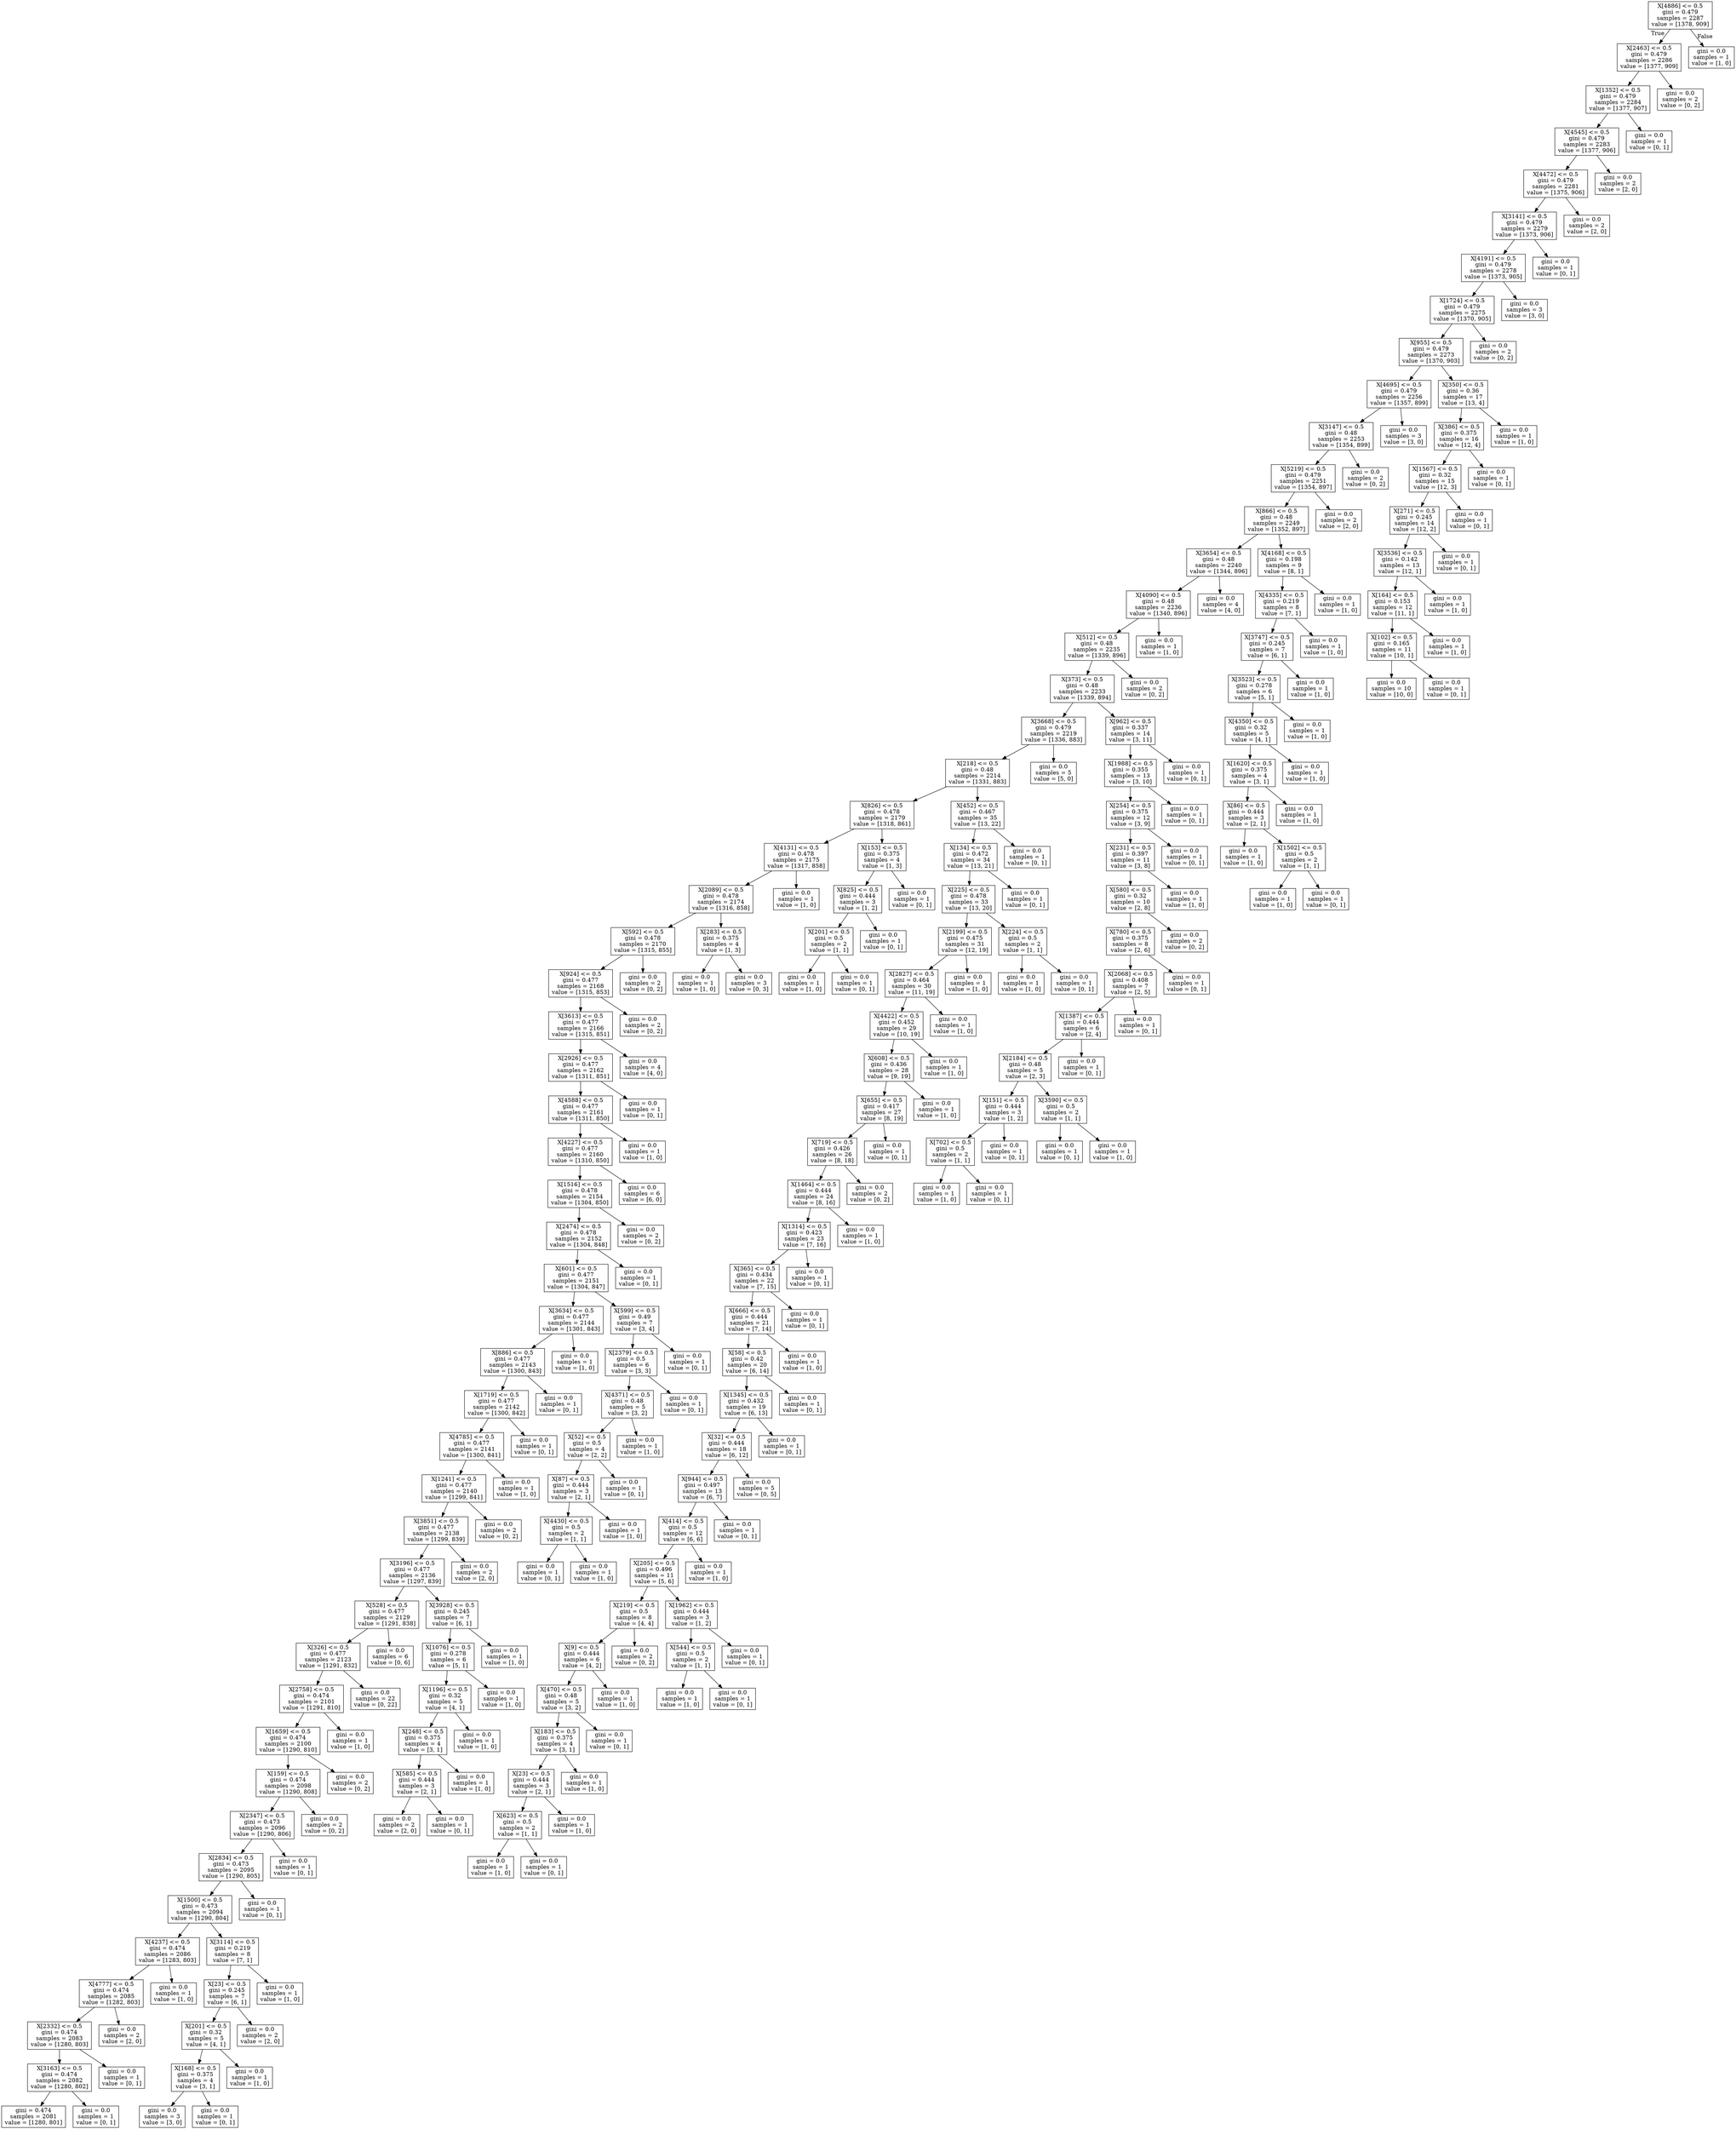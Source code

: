 digraph Tree {
node [shape=box] ;
0 [label="X[4886] <= 0.5\ngini = 0.479\nsamples = 2287\nvalue = [1378, 909]"] ;
1 [label="X[2463] <= 0.5\ngini = 0.479\nsamples = 2286\nvalue = [1377, 909]"] ;
0 -> 1 [labeldistance=2.5, labelangle=45, headlabel="True"] ;
2 [label="X[1352] <= 0.5\ngini = 0.479\nsamples = 2284\nvalue = [1377, 907]"] ;
1 -> 2 ;
3 [label="X[4545] <= 0.5\ngini = 0.479\nsamples = 2283\nvalue = [1377, 906]"] ;
2 -> 3 ;
4 [label="X[4472] <= 0.5\ngini = 0.479\nsamples = 2281\nvalue = [1375, 906]"] ;
3 -> 4 ;
5 [label="X[3141] <= 0.5\ngini = 0.479\nsamples = 2279\nvalue = [1373, 906]"] ;
4 -> 5 ;
6 [label="X[4191] <= 0.5\ngini = 0.479\nsamples = 2278\nvalue = [1373, 905]"] ;
5 -> 6 ;
7 [label="X[1724] <= 0.5\ngini = 0.479\nsamples = 2275\nvalue = [1370, 905]"] ;
6 -> 7 ;
8 [label="X[955] <= 0.5\ngini = 0.479\nsamples = 2273\nvalue = [1370, 903]"] ;
7 -> 8 ;
9 [label="X[4695] <= 0.5\ngini = 0.479\nsamples = 2256\nvalue = [1357, 899]"] ;
8 -> 9 ;
10 [label="X[3147] <= 0.5\ngini = 0.48\nsamples = 2253\nvalue = [1354, 899]"] ;
9 -> 10 ;
11 [label="X[5219] <= 0.5\ngini = 0.479\nsamples = 2251\nvalue = [1354, 897]"] ;
10 -> 11 ;
12 [label="X[866] <= 0.5\ngini = 0.48\nsamples = 2249\nvalue = [1352, 897]"] ;
11 -> 12 ;
13 [label="X[3654] <= 0.5\ngini = 0.48\nsamples = 2240\nvalue = [1344, 896]"] ;
12 -> 13 ;
14 [label="X[4090] <= 0.5\ngini = 0.48\nsamples = 2236\nvalue = [1340, 896]"] ;
13 -> 14 ;
15 [label="X[512] <= 0.5\ngini = 0.48\nsamples = 2235\nvalue = [1339, 896]"] ;
14 -> 15 ;
16 [label="X[373] <= 0.5\ngini = 0.48\nsamples = 2233\nvalue = [1339, 894]"] ;
15 -> 16 ;
17 [label="X[3668] <= 0.5\ngini = 0.479\nsamples = 2219\nvalue = [1336, 883]"] ;
16 -> 17 ;
18 [label="X[218] <= 0.5\ngini = 0.48\nsamples = 2214\nvalue = [1331, 883]"] ;
17 -> 18 ;
19 [label="X[826] <= 0.5\ngini = 0.478\nsamples = 2179\nvalue = [1318, 861]"] ;
18 -> 19 ;
20 [label="X[4131] <= 0.5\ngini = 0.478\nsamples = 2175\nvalue = [1317, 858]"] ;
19 -> 20 ;
21 [label="X[2089] <= 0.5\ngini = 0.478\nsamples = 2174\nvalue = [1316, 858]"] ;
20 -> 21 ;
22 [label="X[592] <= 0.5\ngini = 0.478\nsamples = 2170\nvalue = [1315, 855]"] ;
21 -> 22 ;
23 [label="X[924] <= 0.5\ngini = 0.477\nsamples = 2168\nvalue = [1315, 853]"] ;
22 -> 23 ;
24 [label="X[3613] <= 0.5\ngini = 0.477\nsamples = 2166\nvalue = [1315, 851]"] ;
23 -> 24 ;
25 [label="X[2926] <= 0.5\ngini = 0.477\nsamples = 2162\nvalue = [1311, 851]"] ;
24 -> 25 ;
26 [label="X[4588] <= 0.5\ngini = 0.477\nsamples = 2161\nvalue = [1311, 850]"] ;
25 -> 26 ;
27 [label="X[4227] <= 0.5\ngini = 0.477\nsamples = 2160\nvalue = [1310, 850]"] ;
26 -> 27 ;
28 [label="X[1516] <= 0.5\ngini = 0.478\nsamples = 2154\nvalue = [1304, 850]"] ;
27 -> 28 ;
29 [label="X[2474] <= 0.5\ngini = 0.478\nsamples = 2152\nvalue = [1304, 848]"] ;
28 -> 29 ;
30 [label="X[601] <= 0.5\ngini = 0.477\nsamples = 2151\nvalue = [1304, 847]"] ;
29 -> 30 ;
31 [label="X[3634] <= 0.5\ngini = 0.477\nsamples = 2144\nvalue = [1301, 843]"] ;
30 -> 31 ;
32 [label="X[886] <= 0.5\ngini = 0.477\nsamples = 2143\nvalue = [1300, 843]"] ;
31 -> 32 ;
33 [label="X[1719] <= 0.5\ngini = 0.477\nsamples = 2142\nvalue = [1300, 842]"] ;
32 -> 33 ;
34 [label="X[4785] <= 0.5\ngini = 0.477\nsamples = 2141\nvalue = [1300, 841]"] ;
33 -> 34 ;
35 [label="X[1241] <= 0.5\ngini = 0.477\nsamples = 2140\nvalue = [1299, 841]"] ;
34 -> 35 ;
36 [label="X[3851] <= 0.5\ngini = 0.477\nsamples = 2138\nvalue = [1299, 839]"] ;
35 -> 36 ;
37 [label="X[3196] <= 0.5\ngini = 0.477\nsamples = 2136\nvalue = [1297, 839]"] ;
36 -> 37 ;
38 [label="X[528] <= 0.5\ngini = 0.477\nsamples = 2129\nvalue = [1291, 838]"] ;
37 -> 38 ;
39 [label="X[326] <= 0.5\ngini = 0.477\nsamples = 2123\nvalue = [1291, 832]"] ;
38 -> 39 ;
40 [label="X[2758] <= 0.5\ngini = 0.474\nsamples = 2101\nvalue = [1291, 810]"] ;
39 -> 40 ;
41 [label="X[1659] <= 0.5\ngini = 0.474\nsamples = 2100\nvalue = [1290, 810]"] ;
40 -> 41 ;
42 [label="X[159] <= 0.5\ngini = 0.474\nsamples = 2098\nvalue = [1290, 808]"] ;
41 -> 42 ;
43 [label="X[2347] <= 0.5\ngini = 0.473\nsamples = 2096\nvalue = [1290, 806]"] ;
42 -> 43 ;
44 [label="X[2834] <= 0.5\ngini = 0.473\nsamples = 2095\nvalue = [1290, 805]"] ;
43 -> 44 ;
45 [label="X[1500] <= 0.5\ngini = 0.473\nsamples = 2094\nvalue = [1290, 804]"] ;
44 -> 45 ;
46 [label="X[4237] <= 0.5\ngini = 0.474\nsamples = 2086\nvalue = [1283, 803]"] ;
45 -> 46 ;
47 [label="X[4777] <= 0.5\ngini = 0.474\nsamples = 2085\nvalue = [1282, 803]"] ;
46 -> 47 ;
48 [label="X[2332] <= 0.5\ngini = 0.474\nsamples = 2083\nvalue = [1280, 803]"] ;
47 -> 48 ;
49 [label="X[3163] <= 0.5\ngini = 0.474\nsamples = 2082\nvalue = [1280, 802]"] ;
48 -> 49 ;
50 [label="gini = 0.474\nsamples = 2081\nvalue = [1280, 801]"] ;
49 -> 50 ;
51 [label="gini = 0.0\nsamples = 1\nvalue = [0, 1]"] ;
49 -> 51 ;
52 [label="gini = 0.0\nsamples = 1\nvalue = [0, 1]"] ;
48 -> 52 ;
53 [label="gini = 0.0\nsamples = 2\nvalue = [2, 0]"] ;
47 -> 53 ;
54 [label="gini = 0.0\nsamples = 1\nvalue = [1, 0]"] ;
46 -> 54 ;
55 [label="X[3114] <= 0.5\ngini = 0.219\nsamples = 8\nvalue = [7, 1]"] ;
45 -> 55 ;
56 [label="X[23] <= 0.5\ngini = 0.245\nsamples = 7\nvalue = [6, 1]"] ;
55 -> 56 ;
57 [label="X[201] <= 0.5\ngini = 0.32\nsamples = 5\nvalue = [4, 1]"] ;
56 -> 57 ;
58 [label="X[168] <= 0.5\ngini = 0.375\nsamples = 4\nvalue = [3, 1]"] ;
57 -> 58 ;
59 [label="gini = 0.0\nsamples = 3\nvalue = [3, 0]"] ;
58 -> 59 ;
60 [label="gini = 0.0\nsamples = 1\nvalue = [0, 1]"] ;
58 -> 60 ;
61 [label="gini = 0.0\nsamples = 1\nvalue = [1, 0]"] ;
57 -> 61 ;
62 [label="gini = 0.0\nsamples = 2\nvalue = [2, 0]"] ;
56 -> 62 ;
63 [label="gini = 0.0\nsamples = 1\nvalue = [1, 0]"] ;
55 -> 63 ;
64 [label="gini = 0.0\nsamples = 1\nvalue = [0, 1]"] ;
44 -> 64 ;
65 [label="gini = 0.0\nsamples = 1\nvalue = [0, 1]"] ;
43 -> 65 ;
66 [label="gini = 0.0\nsamples = 2\nvalue = [0, 2]"] ;
42 -> 66 ;
67 [label="gini = 0.0\nsamples = 2\nvalue = [0, 2]"] ;
41 -> 67 ;
68 [label="gini = 0.0\nsamples = 1\nvalue = [1, 0]"] ;
40 -> 68 ;
69 [label="gini = 0.0\nsamples = 22\nvalue = [0, 22]"] ;
39 -> 69 ;
70 [label="gini = 0.0\nsamples = 6\nvalue = [0, 6]"] ;
38 -> 70 ;
71 [label="X[3928] <= 0.5\ngini = 0.245\nsamples = 7\nvalue = [6, 1]"] ;
37 -> 71 ;
72 [label="X[1076] <= 0.5\ngini = 0.278\nsamples = 6\nvalue = [5, 1]"] ;
71 -> 72 ;
73 [label="X[1196] <= 0.5\ngini = 0.32\nsamples = 5\nvalue = [4, 1]"] ;
72 -> 73 ;
74 [label="X[248] <= 0.5\ngini = 0.375\nsamples = 4\nvalue = [3, 1]"] ;
73 -> 74 ;
75 [label="X[585] <= 0.5\ngini = 0.444\nsamples = 3\nvalue = [2, 1]"] ;
74 -> 75 ;
76 [label="gini = 0.0\nsamples = 2\nvalue = [2, 0]"] ;
75 -> 76 ;
77 [label="gini = 0.0\nsamples = 1\nvalue = [0, 1]"] ;
75 -> 77 ;
78 [label="gini = 0.0\nsamples = 1\nvalue = [1, 0]"] ;
74 -> 78 ;
79 [label="gini = 0.0\nsamples = 1\nvalue = [1, 0]"] ;
73 -> 79 ;
80 [label="gini = 0.0\nsamples = 1\nvalue = [1, 0]"] ;
72 -> 80 ;
81 [label="gini = 0.0\nsamples = 1\nvalue = [1, 0]"] ;
71 -> 81 ;
82 [label="gini = 0.0\nsamples = 2\nvalue = [2, 0]"] ;
36 -> 82 ;
83 [label="gini = 0.0\nsamples = 2\nvalue = [0, 2]"] ;
35 -> 83 ;
84 [label="gini = 0.0\nsamples = 1\nvalue = [1, 0]"] ;
34 -> 84 ;
85 [label="gini = 0.0\nsamples = 1\nvalue = [0, 1]"] ;
33 -> 85 ;
86 [label="gini = 0.0\nsamples = 1\nvalue = [0, 1]"] ;
32 -> 86 ;
87 [label="gini = 0.0\nsamples = 1\nvalue = [1, 0]"] ;
31 -> 87 ;
88 [label="X[599] <= 0.5\ngini = 0.49\nsamples = 7\nvalue = [3, 4]"] ;
30 -> 88 ;
89 [label="X[2379] <= 0.5\ngini = 0.5\nsamples = 6\nvalue = [3, 3]"] ;
88 -> 89 ;
90 [label="X[4371] <= 0.5\ngini = 0.48\nsamples = 5\nvalue = [3, 2]"] ;
89 -> 90 ;
91 [label="X[52] <= 0.5\ngini = 0.5\nsamples = 4\nvalue = [2, 2]"] ;
90 -> 91 ;
92 [label="X[87] <= 0.5\ngini = 0.444\nsamples = 3\nvalue = [2, 1]"] ;
91 -> 92 ;
93 [label="X[4430] <= 0.5\ngini = 0.5\nsamples = 2\nvalue = [1, 1]"] ;
92 -> 93 ;
94 [label="gini = 0.0\nsamples = 1\nvalue = [0, 1]"] ;
93 -> 94 ;
95 [label="gini = 0.0\nsamples = 1\nvalue = [1, 0]"] ;
93 -> 95 ;
96 [label="gini = 0.0\nsamples = 1\nvalue = [1, 0]"] ;
92 -> 96 ;
97 [label="gini = 0.0\nsamples = 1\nvalue = [0, 1]"] ;
91 -> 97 ;
98 [label="gini = 0.0\nsamples = 1\nvalue = [1, 0]"] ;
90 -> 98 ;
99 [label="gini = 0.0\nsamples = 1\nvalue = [0, 1]"] ;
89 -> 99 ;
100 [label="gini = 0.0\nsamples = 1\nvalue = [0, 1]"] ;
88 -> 100 ;
101 [label="gini = 0.0\nsamples = 1\nvalue = [0, 1]"] ;
29 -> 101 ;
102 [label="gini = 0.0\nsamples = 2\nvalue = [0, 2]"] ;
28 -> 102 ;
103 [label="gini = 0.0\nsamples = 6\nvalue = [6, 0]"] ;
27 -> 103 ;
104 [label="gini = 0.0\nsamples = 1\nvalue = [1, 0]"] ;
26 -> 104 ;
105 [label="gini = 0.0\nsamples = 1\nvalue = [0, 1]"] ;
25 -> 105 ;
106 [label="gini = 0.0\nsamples = 4\nvalue = [4, 0]"] ;
24 -> 106 ;
107 [label="gini = 0.0\nsamples = 2\nvalue = [0, 2]"] ;
23 -> 107 ;
108 [label="gini = 0.0\nsamples = 2\nvalue = [0, 2]"] ;
22 -> 108 ;
109 [label="X[283] <= 0.5\ngini = 0.375\nsamples = 4\nvalue = [1, 3]"] ;
21 -> 109 ;
110 [label="gini = 0.0\nsamples = 1\nvalue = [1, 0]"] ;
109 -> 110 ;
111 [label="gini = 0.0\nsamples = 3\nvalue = [0, 3]"] ;
109 -> 111 ;
112 [label="gini = 0.0\nsamples = 1\nvalue = [1, 0]"] ;
20 -> 112 ;
113 [label="X[153] <= 0.5\ngini = 0.375\nsamples = 4\nvalue = [1, 3]"] ;
19 -> 113 ;
114 [label="X[825] <= 0.5\ngini = 0.444\nsamples = 3\nvalue = [1, 2]"] ;
113 -> 114 ;
115 [label="X[201] <= 0.5\ngini = 0.5\nsamples = 2\nvalue = [1, 1]"] ;
114 -> 115 ;
116 [label="gini = 0.0\nsamples = 1\nvalue = [1, 0]"] ;
115 -> 116 ;
117 [label="gini = 0.0\nsamples = 1\nvalue = [0, 1]"] ;
115 -> 117 ;
118 [label="gini = 0.0\nsamples = 1\nvalue = [0, 1]"] ;
114 -> 118 ;
119 [label="gini = 0.0\nsamples = 1\nvalue = [0, 1]"] ;
113 -> 119 ;
120 [label="X[452] <= 0.5\ngini = 0.467\nsamples = 35\nvalue = [13, 22]"] ;
18 -> 120 ;
121 [label="X[134] <= 0.5\ngini = 0.472\nsamples = 34\nvalue = [13, 21]"] ;
120 -> 121 ;
122 [label="X[225] <= 0.5\ngini = 0.478\nsamples = 33\nvalue = [13, 20]"] ;
121 -> 122 ;
123 [label="X[2199] <= 0.5\ngini = 0.475\nsamples = 31\nvalue = [12, 19]"] ;
122 -> 123 ;
124 [label="X[2827] <= 0.5\ngini = 0.464\nsamples = 30\nvalue = [11, 19]"] ;
123 -> 124 ;
125 [label="X[4422] <= 0.5\ngini = 0.452\nsamples = 29\nvalue = [10, 19]"] ;
124 -> 125 ;
126 [label="X[608] <= 0.5\ngini = 0.436\nsamples = 28\nvalue = [9, 19]"] ;
125 -> 126 ;
127 [label="X[655] <= 0.5\ngini = 0.417\nsamples = 27\nvalue = [8, 19]"] ;
126 -> 127 ;
128 [label="X[719] <= 0.5\ngini = 0.426\nsamples = 26\nvalue = [8, 18]"] ;
127 -> 128 ;
129 [label="X[1464] <= 0.5\ngini = 0.444\nsamples = 24\nvalue = [8, 16]"] ;
128 -> 129 ;
130 [label="X[1314] <= 0.5\ngini = 0.423\nsamples = 23\nvalue = [7, 16]"] ;
129 -> 130 ;
131 [label="X[365] <= 0.5\ngini = 0.434\nsamples = 22\nvalue = [7, 15]"] ;
130 -> 131 ;
132 [label="X[666] <= 0.5\ngini = 0.444\nsamples = 21\nvalue = [7, 14]"] ;
131 -> 132 ;
133 [label="X[58] <= 0.5\ngini = 0.42\nsamples = 20\nvalue = [6, 14]"] ;
132 -> 133 ;
134 [label="X[1345] <= 0.5\ngini = 0.432\nsamples = 19\nvalue = [6, 13]"] ;
133 -> 134 ;
135 [label="X[32] <= 0.5\ngini = 0.444\nsamples = 18\nvalue = [6, 12]"] ;
134 -> 135 ;
136 [label="X[944] <= 0.5\ngini = 0.497\nsamples = 13\nvalue = [6, 7]"] ;
135 -> 136 ;
137 [label="X[414] <= 0.5\ngini = 0.5\nsamples = 12\nvalue = [6, 6]"] ;
136 -> 137 ;
138 [label="X[205] <= 0.5\ngini = 0.496\nsamples = 11\nvalue = [5, 6]"] ;
137 -> 138 ;
139 [label="X[219] <= 0.5\ngini = 0.5\nsamples = 8\nvalue = [4, 4]"] ;
138 -> 139 ;
140 [label="X[9] <= 0.5\ngini = 0.444\nsamples = 6\nvalue = [4, 2]"] ;
139 -> 140 ;
141 [label="X[470] <= 0.5\ngini = 0.48\nsamples = 5\nvalue = [3, 2]"] ;
140 -> 141 ;
142 [label="X[183] <= 0.5\ngini = 0.375\nsamples = 4\nvalue = [3, 1]"] ;
141 -> 142 ;
143 [label="X[23] <= 0.5\ngini = 0.444\nsamples = 3\nvalue = [2, 1]"] ;
142 -> 143 ;
144 [label="X[623] <= 0.5\ngini = 0.5\nsamples = 2\nvalue = [1, 1]"] ;
143 -> 144 ;
145 [label="gini = 0.0\nsamples = 1\nvalue = [1, 0]"] ;
144 -> 145 ;
146 [label="gini = 0.0\nsamples = 1\nvalue = [0, 1]"] ;
144 -> 146 ;
147 [label="gini = 0.0\nsamples = 1\nvalue = [1, 0]"] ;
143 -> 147 ;
148 [label="gini = 0.0\nsamples = 1\nvalue = [1, 0]"] ;
142 -> 148 ;
149 [label="gini = 0.0\nsamples = 1\nvalue = [0, 1]"] ;
141 -> 149 ;
150 [label="gini = 0.0\nsamples = 1\nvalue = [1, 0]"] ;
140 -> 150 ;
151 [label="gini = 0.0\nsamples = 2\nvalue = [0, 2]"] ;
139 -> 151 ;
152 [label="X[1962] <= 0.5\ngini = 0.444\nsamples = 3\nvalue = [1, 2]"] ;
138 -> 152 ;
153 [label="X[544] <= 0.5\ngini = 0.5\nsamples = 2\nvalue = [1, 1]"] ;
152 -> 153 ;
154 [label="gini = 0.0\nsamples = 1\nvalue = [1, 0]"] ;
153 -> 154 ;
155 [label="gini = 0.0\nsamples = 1\nvalue = [0, 1]"] ;
153 -> 155 ;
156 [label="gini = 0.0\nsamples = 1\nvalue = [0, 1]"] ;
152 -> 156 ;
157 [label="gini = 0.0\nsamples = 1\nvalue = [1, 0]"] ;
137 -> 157 ;
158 [label="gini = 0.0\nsamples = 1\nvalue = [0, 1]"] ;
136 -> 158 ;
159 [label="gini = 0.0\nsamples = 5\nvalue = [0, 5]"] ;
135 -> 159 ;
160 [label="gini = 0.0\nsamples = 1\nvalue = [0, 1]"] ;
134 -> 160 ;
161 [label="gini = 0.0\nsamples = 1\nvalue = [0, 1]"] ;
133 -> 161 ;
162 [label="gini = 0.0\nsamples = 1\nvalue = [1, 0]"] ;
132 -> 162 ;
163 [label="gini = 0.0\nsamples = 1\nvalue = [0, 1]"] ;
131 -> 163 ;
164 [label="gini = 0.0\nsamples = 1\nvalue = [0, 1]"] ;
130 -> 164 ;
165 [label="gini = 0.0\nsamples = 1\nvalue = [1, 0]"] ;
129 -> 165 ;
166 [label="gini = 0.0\nsamples = 2\nvalue = [0, 2]"] ;
128 -> 166 ;
167 [label="gini = 0.0\nsamples = 1\nvalue = [0, 1]"] ;
127 -> 167 ;
168 [label="gini = 0.0\nsamples = 1\nvalue = [1, 0]"] ;
126 -> 168 ;
169 [label="gini = 0.0\nsamples = 1\nvalue = [1, 0]"] ;
125 -> 169 ;
170 [label="gini = 0.0\nsamples = 1\nvalue = [1, 0]"] ;
124 -> 170 ;
171 [label="gini = 0.0\nsamples = 1\nvalue = [1, 0]"] ;
123 -> 171 ;
172 [label="X[224] <= 0.5\ngini = 0.5\nsamples = 2\nvalue = [1, 1]"] ;
122 -> 172 ;
173 [label="gini = 0.0\nsamples = 1\nvalue = [1, 0]"] ;
172 -> 173 ;
174 [label="gini = 0.0\nsamples = 1\nvalue = [0, 1]"] ;
172 -> 174 ;
175 [label="gini = 0.0\nsamples = 1\nvalue = [0, 1]"] ;
121 -> 175 ;
176 [label="gini = 0.0\nsamples = 1\nvalue = [0, 1]"] ;
120 -> 176 ;
177 [label="gini = 0.0\nsamples = 5\nvalue = [5, 0]"] ;
17 -> 177 ;
178 [label="X[962] <= 0.5\ngini = 0.337\nsamples = 14\nvalue = [3, 11]"] ;
16 -> 178 ;
179 [label="X[1988] <= 0.5\ngini = 0.355\nsamples = 13\nvalue = [3, 10]"] ;
178 -> 179 ;
180 [label="X[254] <= 0.5\ngini = 0.375\nsamples = 12\nvalue = [3, 9]"] ;
179 -> 180 ;
181 [label="X[231] <= 0.5\ngini = 0.397\nsamples = 11\nvalue = [3, 8]"] ;
180 -> 181 ;
182 [label="X[580] <= 0.5\ngini = 0.32\nsamples = 10\nvalue = [2, 8]"] ;
181 -> 182 ;
183 [label="X[780] <= 0.5\ngini = 0.375\nsamples = 8\nvalue = [2, 6]"] ;
182 -> 183 ;
184 [label="X[2068] <= 0.5\ngini = 0.408\nsamples = 7\nvalue = [2, 5]"] ;
183 -> 184 ;
185 [label="X[1387] <= 0.5\ngini = 0.444\nsamples = 6\nvalue = [2, 4]"] ;
184 -> 185 ;
186 [label="X[2184] <= 0.5\ngini = 0.48\nsamples = 5\nvalue = [2, 3]"] ;
185 -> 186 ;
187 [label="X[151] <= 0.5\ngini = 0.444\nsamples = 3\nvalue = [1, 2]"] ;
186 -> 187 ;
188 [label="X[702] <= 0.5\ngini = 0.5\nsamples = 2\nvalue = [1, 1]"] ;
187 -> 188 ;
189 [label="gini = 0.0\nsamples = 1\nvalue = [1, 0]"] ;
188 -> 189 ;
190 [label="gini = 0.0\nsamples = 1\nvalue = [0, 1]"] ;
188 -> 190 ;
191 [label="gini = 0.0\nsamples = 1\nvalue = [0, 1]"] ;
187 -> 191 ;
192 [label="X[3590] <= 0.5\ngini = 0.5\nsamples = 2\nvalue = [1, 1]"] ;
186 -> 192 ;
193 [label="gini = 0.0\nsamples = 1\nvalue = [0, 1]"] ;
192 -> 193 ;
194 [label="gini = 0.0\nsamples = 1\nvalue = [1, 0]"] ;
192 -> 194 ;
195 [label="gini = 0.0\nsamples = 1\nvalue = [0, 1]"] ;
185 -> 195 ;
196 [label="gini = 0.0\nsamples = 1\nvalue = [0, 1]"] ;
184 -> 196 ;
197 [label="gini = 0.0\nsamples = 1\nvalue = [0, 1]"] ;
183 -> 197 ;
198 [label="gini = 0.0\nsamples = 2\nvalue = [0, 2]"] ;
182 -> 198 ;
199 [label="gini = 0.0\nsamples = 1\nvalue = [1, 0]"] ;
181 -> 199 ;
200 [label="gini = 0.0\nsamples = 1\nvalue = [0, 1]"] ;
180 -> 200 ;
201 [label="gini = 0.0\nsamples = 1\nvalue = [0, 1]"] ;
179 -> 201 ;
202 [label="gini = 0.0\nsamples = 1\nvalue = [0, 1]"] ;
178 -> 202 ;
203 [label="gini = 0.0\nsamples = 2\nvalue = [0, 2]"] ;
15 -> 203 ;
204 [label="gini = 0.0\nsamples = 1\nvalue = [1, 0]"] ;
14 -> 204 ;
205 [label="gini = 0.0\nsamples = 4\nvalue = [4, 0]"] ;
13 -> 205 ;
206 [label="X[4168] <= 0.5\ngini = 0.198\nsamples = 9\nvalue = [8, 1]"] ;
12 -> 206 ;
207 [label="X[4335] <= 0.5\ngini = 0.219\nsamples = 8\nvalue = [7, 1]"] ;
206 -> 207 ;
208 [label="X[3747] <= 0.5\ngini = 0.245\nsamples = 7\nvalue = [6, 1]"] ;
207 -> 208 ;
209 [label="X[3523] <= 0.5\ngini = 0.278\nsamples = 6\nvalue = [5, 1]"] ;
208 -> 209 ;
210 [label="X[4350] <= 0.5\ngini = 0.32\nsamples = 5\nvalue = [4, 1]"] ;
209 -> 210 ;
211 [label="X[1620] <= 0.5\ngini = 0.375\nsamples = 4\nvalue = [3, 1]"] ;
210 -> 211 ;
212 [label="X[86] <= 0.5\ngini = 0.444\nsamples = 3\nvalue = [2, 1]"] ;
211 -> 212 ;
213 [label="gini = 0.0\nsamples = 1\nvalue = [1, 0]"] ;
212 -> 213 ;
214 [label="X[1502] <= 0.5\ngini = 0.5\nsamples = 2\nvalue = [1, 1]"] ;
212 -> 214 ;
215 [label="gini = 0.0\nsamples = 1\nvalue = [1, 0]"] ;
214 -> 215 ;
216 [label="gini = 0.0\nsamples = 1\nvalue = [0, 1]"] ;
214 -> 216 ;
217 [label="gini = 0.0\nsamples = 1\nvalue = [1, 0]"] ;
211 -> 217 ;
218 [label="gini = 0.0\nsamples = 1\nvalue = [1, 0]"] ;
210 -> 218 ;
219 [label="gini = 0.0\nsamples = 1\nvalue = [1, 0]"] ;
209 -> 219 ;
220 [label="gini = 0.0\nsamples = 1\nvalue = [1, 0]"] ;
208 -> 220 ;
221 [label="gini = 0.0\nsamples = 1\nvalue = [1, 0]"] ;
207 -> 221 ;
222 [label="gini = 0.0\nsamples = 1\nvalue = [1, 0]"] ;
206 -> 222 ;
223 [label="gini = 0.0\nsamples = 2\nvalue = [2, 0]"] ;
11 -> 223 ;
224 [label="gini = 0.0\nsamples = 2\nvalue = [0, 2]"] ;
10 -> 224 ;
225 [label="gini = 0.0\nsamples = 3\nvalue = [3, 0]"] ;
9 -> 225 ;
226 [label="X[350] <= 0.5\ngini = 0.36\nsamples = 17\nvalue = [13, 4]"] ;
8 -> 226 ;
227 [label="X[386] <= 0.5\ngini = 0.375\nsamples = 16\nvalue = [12, 4]"] ;
226 -> 227 ;
228 [label="X[1567] <= 0.5\ngini = 0.32\nsamples = 15\nvalue = [12, 3]"] ;
227 -> 228 ;
229 [label="X[271] <= 0.5\ngini = 0.245\nsamples = 14\nvalue = [12, 2]"] ;
228 -> 229 ;
230 [label="X[3536] <= 0.5\ngini = 0.142\nsamples = 13\nvalue = [12, 1]"] ;
229 -> 230 ;
231 [label="X[164] <= 0.5\ngini = 0.153\nsamples = 12\nvalue = [11, 1]"] ;
230 -> 231 ;
232 [label="X[102] <= 0.5\ngini = 0.165\nsamples = 11\nvalue = [10, 1]"] ;
231 -> 232 ;
233 [label="gini = 0.0\nsamples = 10\nvalue = [10, 0]"] ;
232 -> 233 ;
234 [label="gini = 0.0\nsamples = 1\nvalue = [0, 1]"] ;
232 -> 234 ;
235 [label="gini = 0.0\nsamples = 1\nvalue = [1, 0]"] ;
231 -> 235 ;
236 [label="gini = 0.0\nsamples = 1\nvalue = [1, 0]"] ;
230 -> 236 ;
237 [label="gini = 0.0\nsamples = 1\nvalue = [0, 1]"] ;
229 -> 237 ;
238 [label="gini = 0.0\nsamples = 1\nvalue = [0, 1]"] ;
228 -> 238 ;
239 [label="gini = 0.0\nsamples = 1\nvalue = [0, 1]"] ;
227 -> 239 ;
240 [label="gini = 0.0\nsamples = 1\nvalue = [1, 0]"] ;
226 -> 240 ;
241 [label="gini = 0.0\nsamples = 2\nvalue = [0, 2]"] ;
7 -> 241 ;
242 [label="gini = 0.0\nsamples = 3\nvalue = [3, 0]"] ;
6 -> 242 ;
243 [label="gini = 0.0\nsamples = 1\nvalue = [0, 1]"] ;
5 -> 243 ;
244 [label="gini = 0.0\nsamples = 2\nvalue = [2, 0]"] ;
4 -> 244 ;
245 [label="gini = 0.0\nsamples = 2\nvalue = [2, 0]"] ;
3 -> 245 ;
246 [label="gini = 0.0\nsamples = 1\nvalue = [0, 1]"] ;
2 -> 246 ;
247 [label="gini = 0.0\nsamples = 2\nvalue = [0, 2]"] ;
1 -> 247 ;
248 [label="gini = 0.0\nsamples = 1\nvalue = [1, 0]"] ;
0 -> 248 [labeldistance=2.5, labelangle=-45, headlabel="False"] ;
}